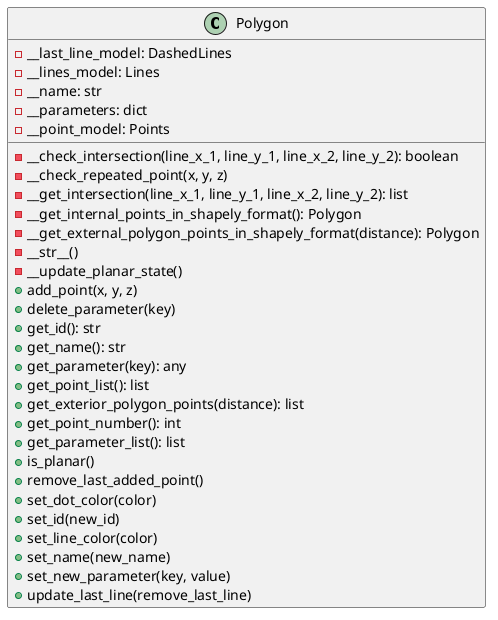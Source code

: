 @startuml
                class Polygon {
                    - __last_line_model: DashedLines
                    - __lines_model: Lines
                    - __name: str
                    - __parameters: dict
                    - __point_model: Points


                    - __check_intersection(line_x_1, line_y_1, line_x_2, line_y_2): boolean
                    - __check_repeated_point(x, y, z)
                    - __get_intersection(line_x_1, line_y_1, line_x_2, line_y_2): list
                    - __get_internal_points_in_shapely_format(): Polygon
                    - __get_external_polygon_points_in_shapely_format(distance): Polygon
                    - __str__()
                    - __update_planar_state()
                    + add_point(x, y, z)
                    + delete_parameter(key)
                    + get_id(): str
                    + get_name(): str
                    + get_parameter(key): any
                    + get_point_list(): list
                    + get_exterior_polygon_points(distance): list
                    + get_point_number(): int
                    + get_parameter_list(): list
                    + is_planar()
                    + remove_last_added_point()
                    + set_dot_color(color)
                    + set_id(new_id)
                    + set_line_color(color)
                    + set_name(new_name)
                    + set_new_parameter(key, value)
                    + update_last_line(remove_last_line)
                }

@enduml